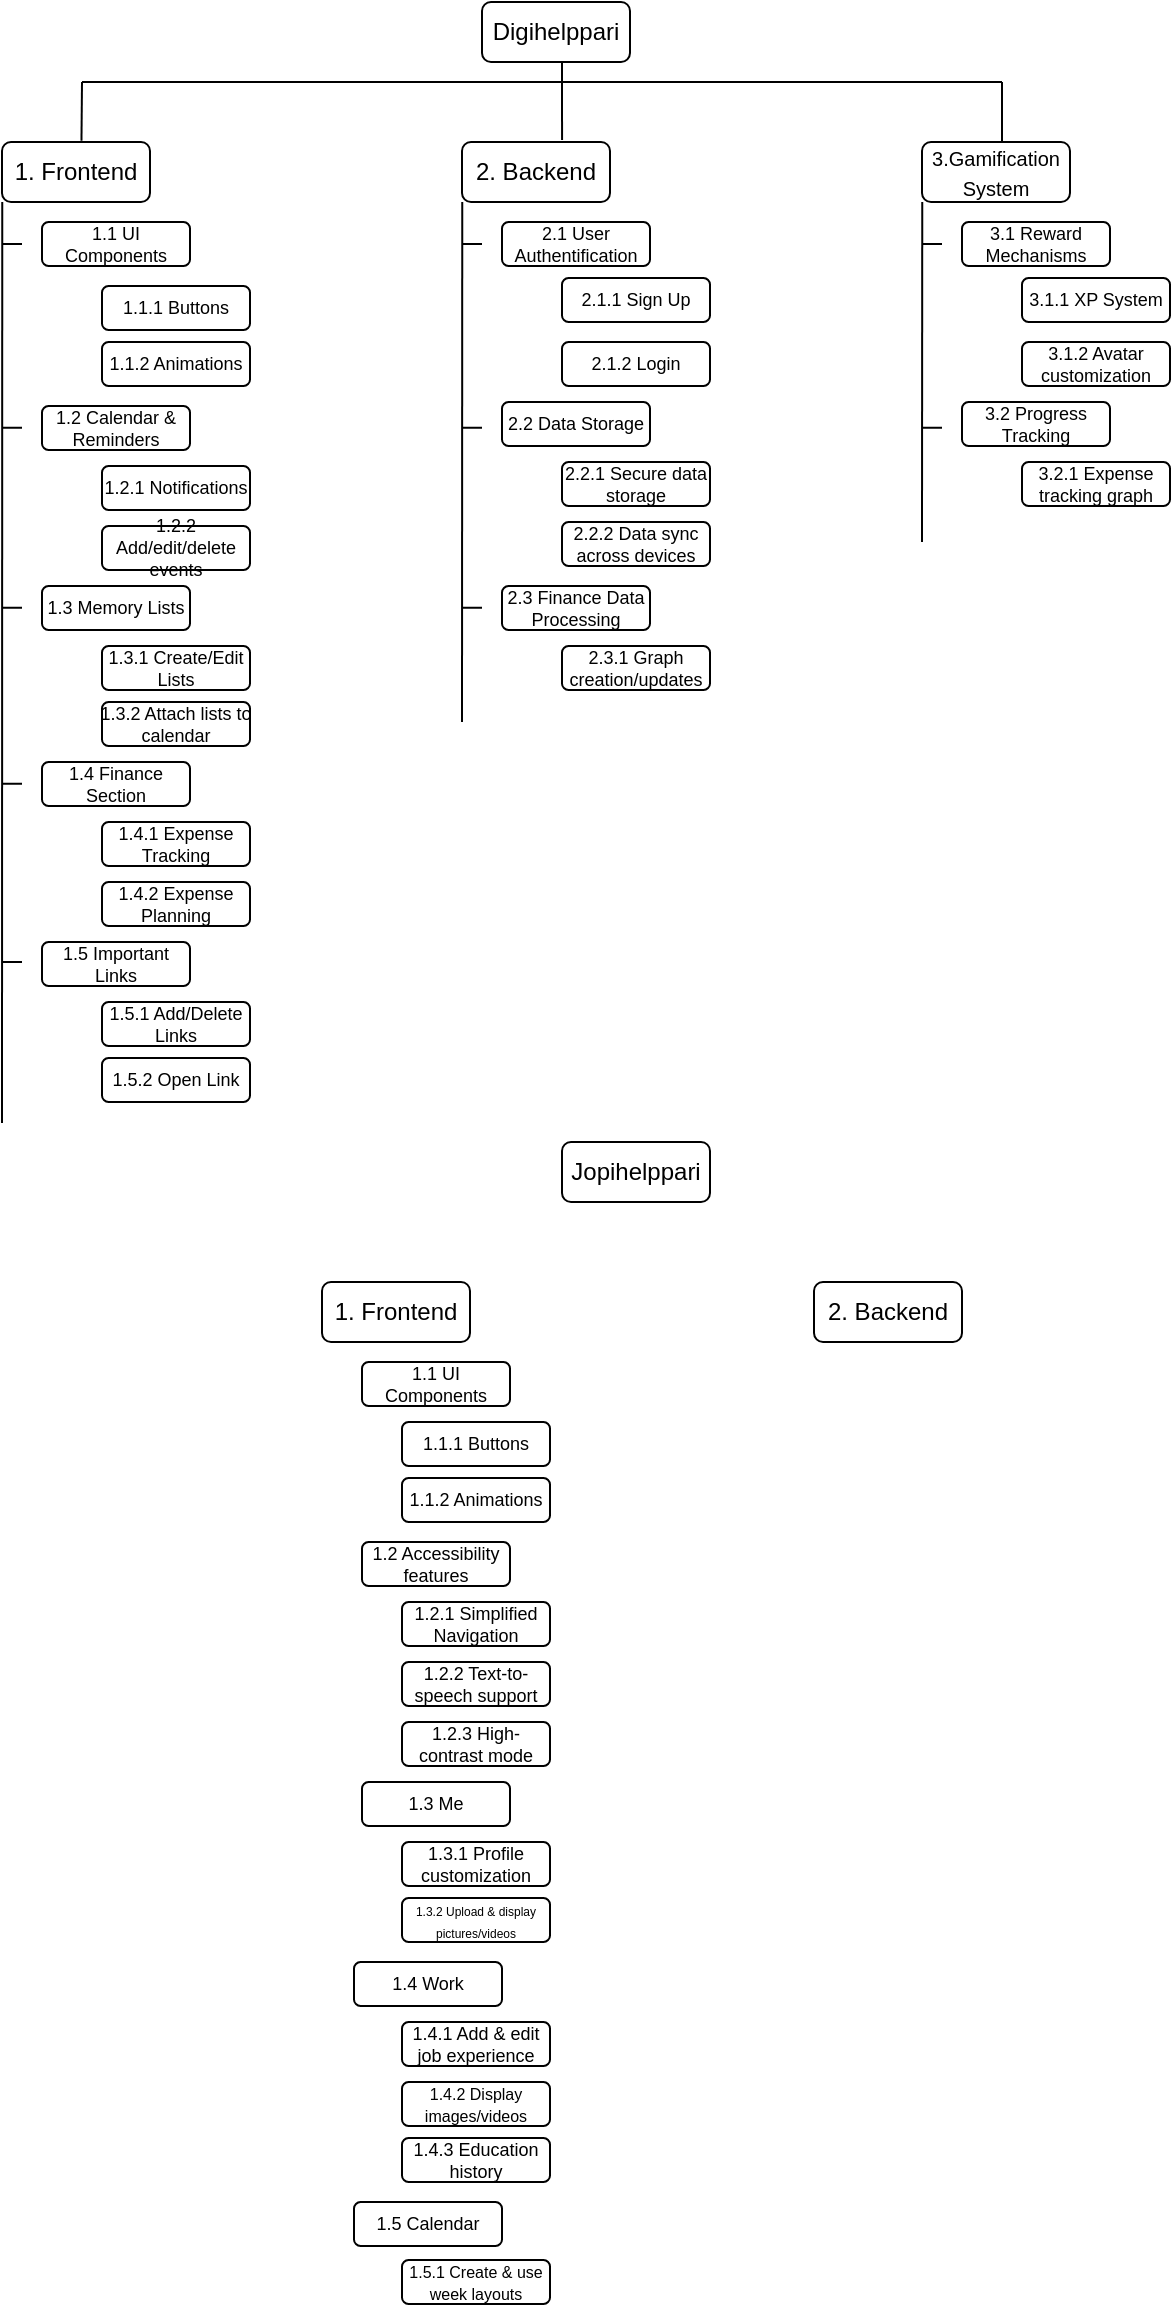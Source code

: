 <mxfile version="26.0.10">
  <diagram id="prtHgNgQTEPvFCAcTncT" name="Page-1">
    <mxGraphModel dx="2257" dy="788" grid="1" gridSize="10" guides="1" tooltips="1" connect="1" arrows="1" fold="1" page="1" pageScale="1" pageWidth="827" pageHeight="1169" math="0" shadow="0">
      <root>
        <mxCell id="0" />
        <mxCell id="1" parent="0" />
        <mxCell id="16awIQKgBBGIW1NUnGCz-1" value="Digihelppari" style="rounded=1;whiteSpace=wrap;html=1;" vertex="1" parent="1">
          <mxGeometry x="-520" y="40" width="74" height="30" as="geometry" />
        </mxCell>
        <mxCell id="16awIQKgBBGIW1NUnGCz-2" value="1. Frontend" style="rounded=1;whiteSpace=wrap;html=1;" vertex="1" parent="1">
          <mxGeometry x="-760" y="110" width="74" height="30" as="geometry" />
        </mxCell>
        <mxCell id="16awIQKgBBGIW1NUnGCz-3" value="2. Backend" style="rounded=1;whiteSpace=wrap;html=1;" vertex="1" parent="1">
          <mxGeometry x="-530" y="110" width="74" height="30" as="geometry" />
        </mxCell>
        <mxCell id="16awIQKgBBGIW1NUnGCz-4" value="&lt;font style=&quot;font-size: 10px;&quot;&gt;3.Gamification System&lt;/font&gt;" style="rounded=1;whiteSpace=wrap;html=1;" vertex="1" parent="1">
          <mxGeometry x="-300" y="110" width="74" height="30" as="geometry" />
        </mxCell>
        <mxCell id="16awIQKgBBGIW1NUnGCz-7" value="&lt;font&gt;1.1 UI Components&lt;/font&gt;" style="rounded=1;whiteSpace=wrap;html=1;fontSize=9;" vertex="1" parent="1">
          <mxGeometry x="-740" y="150" width="74" height="22" as="geometry" />
        </mxCell>
        <mxCell id="16awIQKgBBGIW1NUnGCz-8" value="&lt;font&gt;1.1.1 Buttons&lt;/font&gt;" style="rounded=1;whiteSpace=wrap;html=1;spacing=0;fontSize=9;" vertex="1" parent="1">
          <mxGeometry x="-710" y="182" width="74" height="22" as="geometry" />
        </mxCell>
        <mxCell id="16awIQKgBBGIW1NUnGCz-9" value="&lt;font&gt;1.1.2 Animations&lt;/font&gt;" style="rounded=1;whiteSpace=wrap;html=1;strokeWidth=1;spacing=0;fontSize=9;" vertex="1" parent="1">
          <mxGeometry x="-710" y="210" width="74" height="22" as="geometry" />
        </mxCell>
        <mxCell id="16awIQKgBBGIW1NUnGCz-10" value="&lt;font&gt;1.2 Calendar &amp;amp; Reminders&lt;font&gt;&lt;br&gt;&lt;/font&gt;&lt;/font&gt;" style="rounded=1;whiteSpace=wrap;html=1;spacing=0;fontSize=9;" vertex="1" parent="1">
          <mxGeometry x="-740" y="242" width="74" height="22" as="geometry" />
        </mxCell>
        <mxCell id="16awIQKgBBGIW1NUnGCz-11" value="&lt;font&gt;1.3 Memory Lists&lt;/font&gt;" style="rounded=1;whiteSpace=wrap;html=1;spacing=0;fontSize=9;" vertex="1" parent="1">
          <mxGeometry x="-740" y="332" width="74" height="22" as="geometry" />
        </mxCell>
        <mxCell id="16awIQKgBBGIW1NUnGCz-12" value="&lt;font&gt;1.4 Finance Section&lt;/font&gt;" style="rounded=1;whiteSpace=wrap;html=1;spacing=0;fontSize=9;" vertex="1" parent="1">
          <mxGeometry x="-740" y="420" width="74" height="22" as="geometry" />
        </mxCell>
        <mxCell id="16awIQKgBBGIW1NUnGCz-13" value="&lt;font&gt;1.5 Important Links&lt;/font&gt;" style="rounded=1;whiteSpace=wrap;html=1;spacing=0;fontSize=9;" vertex="1" parent="1">
          <mxGeometry x="-740" y="510" width="74" height="22" as="geometry" />
        </mxCell>
        <mxCell id="16awIQKgBBGIW1NUnGCz-15" value="&lt;font&gt;2.1 User Authentification&lt;/font&gt;" style="rounded=1;whiteSpace=wrap;html=1;spacing=0;fontSize=9;" vertex="1" parent="1">
          <mxGeometry x="-510" y="150" width="74" height="22" as="geometry" />
        </mxCell>
        <mxCell id="16awIQKgBBGIW1NUnGCz-16" value="&lt;font&gt;2.2 Data Storage&lt;/font&gt;" style="rounded=1;whiteSpace=wrap;html=1;spacing=0;fontSize=9;" vertex="1" parent="1">
          <mxGeometry x="-510" y="240" width="74" height="22" as="geometry" />
        </mxCell>
        <mxCell id="16awIQKgBBGIW1NUnGCz-17" value="&lt;font&gt;2.3 Finance Data Processing&lt;/font&gt;" style="rounded=1;whiteSpace=wrap;html=1;spacing=0;fontSize=9;" vertex="1" parent="1">
          <mxGeometry x="-510" y="332" width="74" height="22" as="geometry" />
        </mxCell>
        <mxCell id="16awIQKgBBGIW1NUnGCz-18" value="&lt;font&gt;3.1 Reward Mechanisms&lt;/font&gt;" style="rounded=1;whiteSpace=wrap;html=1;fontSize=9;" vertex="1" parent="1">
          <mxGeometry x="-280" y="150" width="74" height="22" as="geometry" />
        </mxCell>
        <mxCell id="16awIQKgBBGIW1NUnGCz-19" value="&lt;font&gt;3.2 Progress Tracking&lt;/font&gt;" style="rounded=1;whiteSpace=wrap;html=1;spacing=0;fontSize=9;" vertex="1" parent="1">
          <mxGeometry x="-280" y="240" width="74" height="22" as="geometry" />
        </mxCell>
        <mxCell id="16awIQKgBBGIW1NUnGCz-20" value="1.2.1 Notifications" style="rounded=1;whiteSpace=wrap;html=1;spacing=0;fontSize=9;" vertex="1" parent="1">
          <mxGeometry x="-710" y="272" width="74" height="22" as="geometry" />
        </mxCell>
        <mxCell id="16awIQKgBBGIW1NUnGCz-21" value="1.2.2 Add/edit/delete events" style="rounded=1;whiteSpace=wrap;html=1;spacing=0;fontSize=9;" vertex="1" parent="1">
          <mxGeometry x="-710" y="302" width="74" height="22" as="geometry" />
        </mxCell>
        <mxCell id="16awIQKgBBGIW1NUnGCz-22" value="1.3.1 Create/Edit Lists" style="rounded=1;whiteSpace=wrap;html=1;spacing=0;fontSize=9;" vertex="1" parent="1">
          <mxGeometry x="-710" y="362" width="74" height="22" as="geometry" />
        </mxCell>
        <mxCell id="16awIQKgBBGIW1NUnGCz-23" value="1.3.2 Attach lists to calendar" style="rounded=1;whiteSpace=wrap;html=1;spacing=0;fontSize=9;" vertex="1" parent="1">
          <mxGeometry x="-710" y="390" width="74" height="22" as="geometry" />
        </mxCell>
        <mxCell id="16awIQKgBBGIW1NUnGCz-24" value="1.4.1 Expense Tracking" style="rounded=1;whiteSpace=wrap;html=1;spacing=0;fontSize=9;" vertex="1" parent="1">
          <mxGeometry x="-710" y="450" width="74" height="22" as="geometry" />
        </mxCell>
        <mxCell id="16awIQKgBBGIW1NUnGCz-25" value="1.4.2 Expense Planning" style="rounded=1;whiteSpace=wrap;html=1;spacing=0;fontSize=9;" vertex="1" parent="1">
          <mxGeometry x="-710" y="480" width="74" height="22" as="geometry" />
        </mxCell>
        <mxCell id="16awIQKgBBGIW1NUnGCz-29" value="1.5.1 Add/Delete Links" style="rounded=1;whiteSpace=wrap;html=1;spacing=0;fontSize=9;" vertex="1" parent="1">
          <mxGeometry x="-710" y="540" width="74" height="22" as="geometry" />
        </mxCell>
        <mxCell id="16awIQKgBBGIW1NUnGCz-30" value="1.5.2 Open Link" style="rounded=1;whiteSpace=wrap;html=1;spacing=0;fontSize=9;" vertex="1" parent="1">
          <mxGeometry x="-710" y="568" width="74" height="22" as="geometry" />
        </mxCell>
        <mxCell id="16awIQKgBBGIW1NUnGCz-31" value="2.1.1 Sign Up" style="rounded=1;whiteSpace=wrap;html=1;spacing=0;fontSize=9;" vertex="1" parent="1">
          <mxGeometry x="-480" y="178" width="74" height="22" as="geometry" />
        </mxCell>
        <mxCell id="16awIQKgBBGIW1NUnGCz-32" value="2.1.2 Login" style="rounded=1;whiteSpace=wrap;html=1;spacing=0;fontSize=9;" vertex="1" parent="1">
          <mxGeometry x="-480" y="210" width="74" height="22" as="geometry" />
        </mxCell>
        <mxCell id="16awIQKgBBGIW1NUnGCz-33" value="&lt;font&gt;2.2.1 Secure data storage&lt;/font&gt;" style="rounded=1;whiteSpace=wrap;html=1;spacing=0;fontSize=9;" vertex="1" parent="1">
          <mxGeometry x="-480" y="270" width="74" height="22" as="geometry" />
        </mxCell>
        <mxCell id="16awIQKgBBGIW1NUnGCz-34" value="2.2.2 Data sync across devices" style="rounded=1;whiteSpace=wrap;html=1;spacing=0;fontSize=9;" vertex="1" parent="1">
          <mxGeometry x="-480" y="300" width="74" height="22" as="geometry" />
        </mxCell>
        <mxCell id="16awIQKgBBGIW1NUnGCz-35" value="2.3.1 Graph creation/updates " style="rounded=1;whiteSpace=wrap;html=1;spacing=0;fontSize=9;" vertex="1" parent="1">
          <mxGeometry x="-480" y="362" width="74" height="22" as="geometry" />
        </mxCell>
        <mxCell id="16awIQKgBBGIW1NUnGCz-37" value="3.2.1 Expense tracking graph" style="rounded=1;whiteSpace=wrap;html=1;spacing=0;fontSize=9;" vertex="1" parent="1">
          <mxGeometry x="-250" y="270" width="74" height="22" as="geometry" />
        </mxCell>
        <mxCell id="16awIQKgBBGIW1NUnGCz-38" value="3.1.1 XP System" style="rounded=1;whiteSpace=wrap;html=1;spacing=0;fontSize=9;" vertex="1" parent="1">
          <mxGeometry x="-250" y="178" width="74" height="22" as="geometry" />
        </mxCell>
        <mxCell id="16awIQKgBBGIW1NUnGCz-39" value="3.1.2 Avatar customization" style="rounded=1;whiteSpace=wrap;html=1;spacing=0;fontSize=9;" vertex="1" parent="1">
          <mxGeometry x="-250" y="210" width="74" height="22" as="geometry" />
        </mxCell>
        <mxCell id="16awIQKgBBGIW1NUnGCz-40" value="Jopihelppari" style="rounded=1;whiteSpace=wrap;html=1;" vertex="1" parent="1">
          <mxGeometry x="-480" y="610" width="74" height="30" as="geometry" />
        </mxCell>
        <mxCell id="16awIQKgBBGIW1NUnGCz-41" value="1. Frontend" style="rounded=1;whiteSpace=wrap;html=1;" vertex="1" parent="1">
          <mxGeometry x="-600" y="680" width="74" height="30" as="geometry" />
        </mxCell>
        <mxCell id="16awIQKgBBGIW1NUnGCz-42" value="2. Backend" style="rounded=1;whiteSpace=wrap;html=1;" vertex="1" parent="1">
          <mxGeometry x="-354" y="680" width="74" height="30" as="geometry" />
        </mxCell>
        <mxCell id="16awIQKgBBGIW1NUnGCz-43" value="&lt;font&gt;1.1 UI Components&lt;/font&gt;" style="rounded=1;whiteSpace=wrap;html=1;fontSize=9;" vertex="1" parent="1">
          <mxGeometry x="-580" y="720" width="74" height="22" as="geometry" />
        </mxCell>
        <mxCell id="16awIQKgBBGIW1NUnGCz-44" value="&lt;font&gt;1.2 Accessibility features&lt;br&gt;&lt;/font&gt;" style="rounded=1;whiteSpace=wrap;html=1;fontSize=9;" vertex="1" parent="1">
          <mxGeometry x="-580" y="810" width="74" height="22" as="geometry" />
        </mxCell>
        <mxCell id="16awIQKgBBGIW1NUnGCz-45" value="&lt;font&gt;1.1.1 Buttons&lt;/font&gt;" style="rounded=1;whiteSpace=wrap;html=1;spacing=0;fontSize=9;" vertex="1" parent="1">
          <mxGeometry x="-560" y="750" width="74" height="22" as="geometry" />
        </mxCell>
        <mxCell id="16awIQKgBBGIW1NUnGCz-46" value="&lt;font&gt;1.1.2 Animations&lt;/font&gt;" style="rounded=1;whiteSpace=wrap;html=1;strokeWidth=1;spacing=0;fontSize=9;" vertex="1" parent="1">
          <mxGeometry x="-560" y="778" width="74" height="22" as="geometry" />
        </mxCell>
        <mxCell id="16awIQKgBBGIW1NUnGCz-47" value="1.3 Me" style="rounded=1;whiteSpace=wrap;html=1;fontSize=9;" vertex="1" parent="1">
          <mxGeometry x="-580" y="930" width="74" height="22" as="geometry" />
        </mxCell>
        <mxCell id="16awIQKgBBGIW1NUnGCz-48" value="1.4 Work" style="rounded=1;whiteSpace=wrap;html=1;fontSize=9;" vertex="1" parent="1">
          <mxGeometry x="-584" y="1020" width="74" height="22" as="geometry" />
        </mxCell>
        <mxCell id="16awIQKgBBGIW1NUnGCz-49" value="1.5 Calendar" style="rounded=1;whiteSpace=wrap;html=1;fontSize=9;" vertex="1" parent="1">
          <mxGeometry x="-584" y="1140" width="74" height="22" as="geometry" />
        </mxCell>
        <mxCell id="16awIQKgBBGIW1NUnGCz-51" value="1.2.1 Simplified Navigation" style="rounded=1;whiteSpace=wrap;html=1;fontSize=9;" vertex="1" parent="1">
          <mxGeometry x="-560" y="840" width="74" height="22" as="geometry" />
        </mxCell>
        <mxCell id="16awIQKgBBGIW1NUnGCz-52" value="1.2.2 Text-to-speech support" style="rounded=1;whiteSpace=wrap;html=1;fontSize=9;" vertex="1" parent="1">
          <mxGeometry x="-560" y="870" width="74" height="22" as="geometry" />
        </mxCell>
        <mxCell id="16awIQKgBBGIW1NUnGCz-53" value="1.2.3 High-contrast mode" style="rounded=1;whiteSpace=wrap;html=1;fontSize=9;" vertex="1" parent="1">
          <mxGeometry x="-560" y="900" width="74" height="22" as="geometry" />
        </mxCell>
        <mxCell id="16awIQKgBBGIW1NUnGCz-54" value="1.3.1 Profile customization" style="rounded=1;whiteSpace=wrap;html=1;fontSize=9;" vertex="1" parent="1">
          <mxGeometry x="-560" y="960" width="74" height="22" as="geometry" />
        </mxCell>
        <mxCell id="16awIQKgBBGIW1NUnGCz-55" value="&lt;font style=&quot;font-size: 6px;&quot;&gt;1.3.2 Upload &amp;amp; display pictures/videos&lt;/font&gt;" style="rounded=1;whiteSpace=wrap;html=1;fontSize=9;" vertex="1" parent="1">
          <mxGeometry x="-560" y="988" width="74" height="22" as="geometry" />
        </mxCell>
        <mxCell id="16awIQKgBBGIW1NUnGCz-56" value="1.4.1 Add &amp;amp; edit job experience" style="rounded=1;whiteSpace=wrap;html=1;fontSize=9;" vertex="1" parent="1">
          <mxGeometry x="-560" y="1050" width="74" height="22" as="geometry" />
        </mxCell>
        <mxCell id="16awIQKgBBGIW1NUnGCz-57" value="&lt;font style=&quot;font-size: 8px;&quot;&gt;1.4.2 Display images/videos&lt;/font&gt;" style="rounded=1;whiteSpace=wrap;html=1;fontSize=9;" vertex="1" parent="1">
          <mxGeometry x="-560" y="1080" width="74" height="22" as="geometry" />
        </mxCell>
        <mxCell id="16awIQKgBBGIW1NUnGCz-58" value="1.4.3 Education history" style="rounded=1;whiteSpace=wrap;html=1;fontSize=9;" vertex="1" parent="1">
          <mxGeometry x="-560" y="1108" width="74" height="22" as="geometry" />
        </mxCell>
        <mxCell id="16awIQKgBBGIW1NUnGCz-59" value="&lt;font style=&quot;font-size: 8px;&quot;&gt;1.5.1 Create &amp;amp; use week layouts&lt;/font&gt;" style="rounded=1;whiteSpace=wrap;html=1;fontSize=9;" vertex="1" parent="1">
          <mxGeometry x="-560" y="1169" width="74" height="22" as="geometry" />
        </mxCell>
        <mxCell id="16awIQKgBBGIW1NUnGCz-62" value="" style="endArrow=none;html=1;rounded=0;entryX=0.272;entryY=1.001;entryDx=0;entryDy=0;entryPerimeter=0;" edge="1" parent="1">
          <mxGeometry width="50" height="50" relative="1" as="geometry">
            <mxPoint x="-760" y="600.547" as="sourcePoint" />
            <mxPoint x="-759.872" y="140.0" as="targetPoint" />
          </mxGeometry>
        </mxCell>
        <mxCell id="16awIQKgBBGIW1NUnGCz-63" value="" style="endArrow=none;html=1;rounded=0;" edge="1" parent="1">
          <mxGeometry width="50" height="50" relative="1" as="geometry">
            <mxPoint x="-720" y="80" as="sourcePoint" />
            <mxPoint x="-260" y="80" as="targetPoint" />
          </mxGeometry>
        </mxCell>
        <mxCell id="16awIQKgBBGIW1NUnGCz-64" value="" style="endArrow=none;html=1;rounded=0;exitX=0.537;exitY=-0.019;exitDx=0;exitDy=0;exitPerimeter=0;" edge="1" parent="1" source="16awIQKgBBGIW1NUnGCz-2">
          <mxGeometry width="50" height="50" relative="1" as="geometry">
            <mxPoint x="-770" y="130" as="sourcePoint" />
            <mxPoint x="-720" y="80" as="targetPoint" />
          </mxGeometry>
        </mxCell>
        <mxCell id="16awIQKgBBGIW1NUnGCz-65" value="" style="endArrow=none;html=1;rounded=0;exitX=0.537;exitY=-0.019;exitDx=0;exitDy=0;exitPerimeter=0;" edge="1" parent="1">
          <mxGeometry width="50" height="50" relative="1" as="geometry">
            <mxPoint x="-260" y="110" as="sourcePoint" />
            <mxPoint x="-260" y="80" as="targetPoint" />
          </mxGeometry>
        </mxCell>
        <mxCell id="16awIQKgBBGIW1NUnGCz-66" value="" style="endArrow=none;html=1;rounded=0;" edge="1" parent="1">
          <mxGeometry width="50" height="50" relative="1" as="geometry">
            <mxPoint x="-480" y="80" as="sourcePoint" />
            <mxPoint x="-480" y="70" as="targetPoint" />
          </mxGeometry>
        </mxCell>
        <mxCell id="16awIQKgBBGIW1NUnGCz-67" value="" style="endArrow=none;html=1;rounded=0;exitX=0;exitY=0.455;exitDx=0;exitDy=0;exitPerimeter=0;" edge="1" parent="1">
          <mxGeometry width="50" height="50" relative="1" as="geometry">
            <mxPoint x="-750" y="160.96" as="sourcePoint" />
            <mxPoint x="-760" y="160.95" as="targetPoint" />
            <Array as="points">
              <mxPoint x="-760" y="160.95" />
            </Array>
          </mxGeometry>
        </mxCell>
        <mxCell id="16awIQKgBBGIW1NUnGCz-68" value="" style="endArrow=none;html=1;rounded=0;exitX=0;exitY=0.455;exitDx=0;exitDy=0;exitPerimeter=0;" edge="1" parent="1">
          <mxGeometry width="50" height="50" relative="1" as="geometry">
            <mxPoint x="-750" y="252.91" as="sourcePoint" />
            <mxPoint x="-760" y="252.9" as="targetPoint" />
            <Array as="points">
              <mxPoint x="-760" y="252.9" />
            </Array>
          </mxGeometry>
        </mxCell>
        <mxCell id="16awIQKgBBGIW1NUnGCz-69" value="" style="endArrow=none;html=1;rounded=0;exitX=0;exitY=0.455;exitDx=0;exitDy=0;exitPerimeter=0;" edge="1" parent="1">
          <mxGeometry width="50" height="50" relative="1" as="geometry">
            <mxPoint x="-750" y="342.91" as="sourcePoint" />
            <mxPoint x="-760" y="342.9" as="targetPoint" />
            <Array as="points">
              <mxPoint x="-760" y="342.9" />
            </Array>
          </mxGeometry>
        </mxCell>
        <mxCell id="16awIQKgBBGIW1NUnGCz-70" value="" style="endArrow=none;html=1;rounded=0;exitX=0;exitY=0.455;exitDx=0;exitDy=0;exitPerimeter=0;" edge="1" parent="1">
          <mxGeometry width="50" height="50" relative="1" as="geometry">
            <mxPoint x="-750" y="430.91" as="sourcePoint" />
            <mxPoint x="-760" y="430.9" as="targetPoint" />
            <Array as="points">
              <mxPoint x="-760" y="430.9" />
            </Array>
          </mxGeometry>
        </mxCell>
        <mxCell id="16awIQKgBBGIW1NUnGCz-71" value="" style="endArrow=none;html=1;rounded=0;exitX=0;exitY=0.455;exitDx=0;exitDy=0;exitPerimeter=0;" edge="1" parent="1">
          <mxGeometry width="50" height="50" relative="1" as="geometry">
            <mxPoint x="-750" y="520.01" as="sourcePoint" />
            <mxPoint x="-760" y="520" as="targetPoint" />
            <Array as="points">
              <mxPoint x="-760" y="520" />
            </Array>
          </mxGeometry>
        </mxCell>
        <mxCell id="16awIQKgBBGIW1NUnGCz-81" value="" style="endArrow=none;html=1;rounded=0;entryX=0.272;entryY=1.001;entryDx=0;entryDy=0;entryPerimeter=0;" edge="1" parent="1">
          <mxGeometry width="50" height="50" relative="1" as="geometry">
            <mxPoint x="-530" y="400" as="sourcePoint" />
            <mxPoint x="-529.872" y="140.0" as="targetPoint" />
          </mxGeometry>
        </mxCell>
        <mxCell id="16awIQKgBBGIW1NUnGCz-82" value="" style="endArrow=none;html=1;rounded=0;exitX=0;exitY=0.455;exitDx=0;exitDy=0;exitPerimeter=0;" edge="1" parent="1">
          <mxGeometry width="50" height="50" relative="1" as="geometry">
            <mxPoint x="-520" y="160.96" as="sourcePoint" />
            <mxPoint x="-530" y="160.95" as="targetPoint" />
            <Array as="points">
              <mxPoint x="-530" y="160.95" />
            </Array>
          </mxGeometry>
        </mxCell>
        <mxCell id="16awIQKgBBGIW1NUnGCz-83" value="" style="endArrow=none;html=1;rounded=0;exitX=0;exitY=0.455;exitDx=0;exitDy=0;exitPerimeter=0;" edge="1" parent="1">
          <mxGeometry width="50" height="50" relative="1" as="geometry">
            <mxPoint x="-520" y="252.91" as="sourcePoint" />
            <mxPoint x="-530" y="252.9" as="targetPoint" />
            <Array as="points">
              <mxPoint x="-530" y="252.9" />
            </Array>
          </mxGeometry>
        </mxCell>
        <mxCell id="16awIQKgBBGIW1NUnGCz-84" value="" style="endArrow=none;html=1;rounded=0;exitX=0;exitY=0.455;exitDx=0;exitDy=0;exitPerimeter=0;" edge="1" parent="1">
          <mxGeometry width="50" height="50" relative="1" as="geometry">
            <mxPoint x="-520" y="342.91" as="sourcePoint" />
            <mxPoint x="-530" y="342.9" as="targetPoint" />
            <Array as="points">
              <mxPoint x="-530" y="342.9" />
            </Array>
          </mxGeometry>
        </mxCell>
        <mxCell id="16awIQKgBBGIW1NUnGCz-87" value="" style="endArrow=none;html=1;rounded=0;entryX=0.272;entryY=1.001;entryDx=0;entryDy=0;entryPerimeter=0;" edge="1" parent="1">
          <mxGeometry width="50" height="50" relative="1" as="geometry">
            <mxPoint x="-300" y="310" as="sourcePoint" />
            <mxPoint x="-299.872" y="140.0" as="targetPoint" />
          </mxGeometry>
        </mxCell>
        <mxCell id="16awIQKgBBGIW1NUnGCz-88" value="" style="endArrow=none;html=1;rounded=0;exitX=0;exitY=0.455;exitDx=0;exitDy=0;exitPerimeter=0;" edge="1" parent="1">
          <mxGeometry width="50" height="50" relative="1" as="geometry">
            <mxPoint x="-290" y="160.96" as="sourcePoint" />
            <mxPoint x="-300" y="160.95" as="targetPoint" />
            <Array as="points">
              <mxPoint x="-300" y="160.95" />
            </Array>
          </mxGeometry>
        </mxCell>
        <mxCell id="16awIQKgBBGIW1NUnGCz-89" value="" style="endArrow=none;html=1;rounded=0;exitX=0;exitY=0.455;exitDx=0;exitDy=0;exitPerimeter=0;" edge="1" parent="1">
          <mxGeometry width="50" height="50" relative="1" as="geometry">
            <mxPoint x="-290" y="252.91" as="sourcePoint" />
            <mxPoint x="-300" y="252.9" as="targetPoint" />
            <Array as="points">
              <mxPoint x="-300" y="252.9" />
            </Array>
          </mxGeometry>
        </mxCell>
        <mxCell id="16awIQKgBBGIW1NUnGCz-93" value="" style="endArrow=none;html=1;rounded=0;exitX=0.676;exitY=-0.034;exitDx=0;exitDy=0;exitPerimeter=0;" edge="1" parent="1" source="16awIQKgBBGIW1NUnGCz-3">
          <mxGeometry width="50" height="50" relative="1" as="geometry">
            <mxPoint x="-480" y="90" as="sourcePoint" />
            <mxPoint x="-480" y="80" as="targetPoint" />
          </mxGeometry>
        </mxCell>
      </root>
    </mxGraphModel>
  </diagram>
</mxfile>
